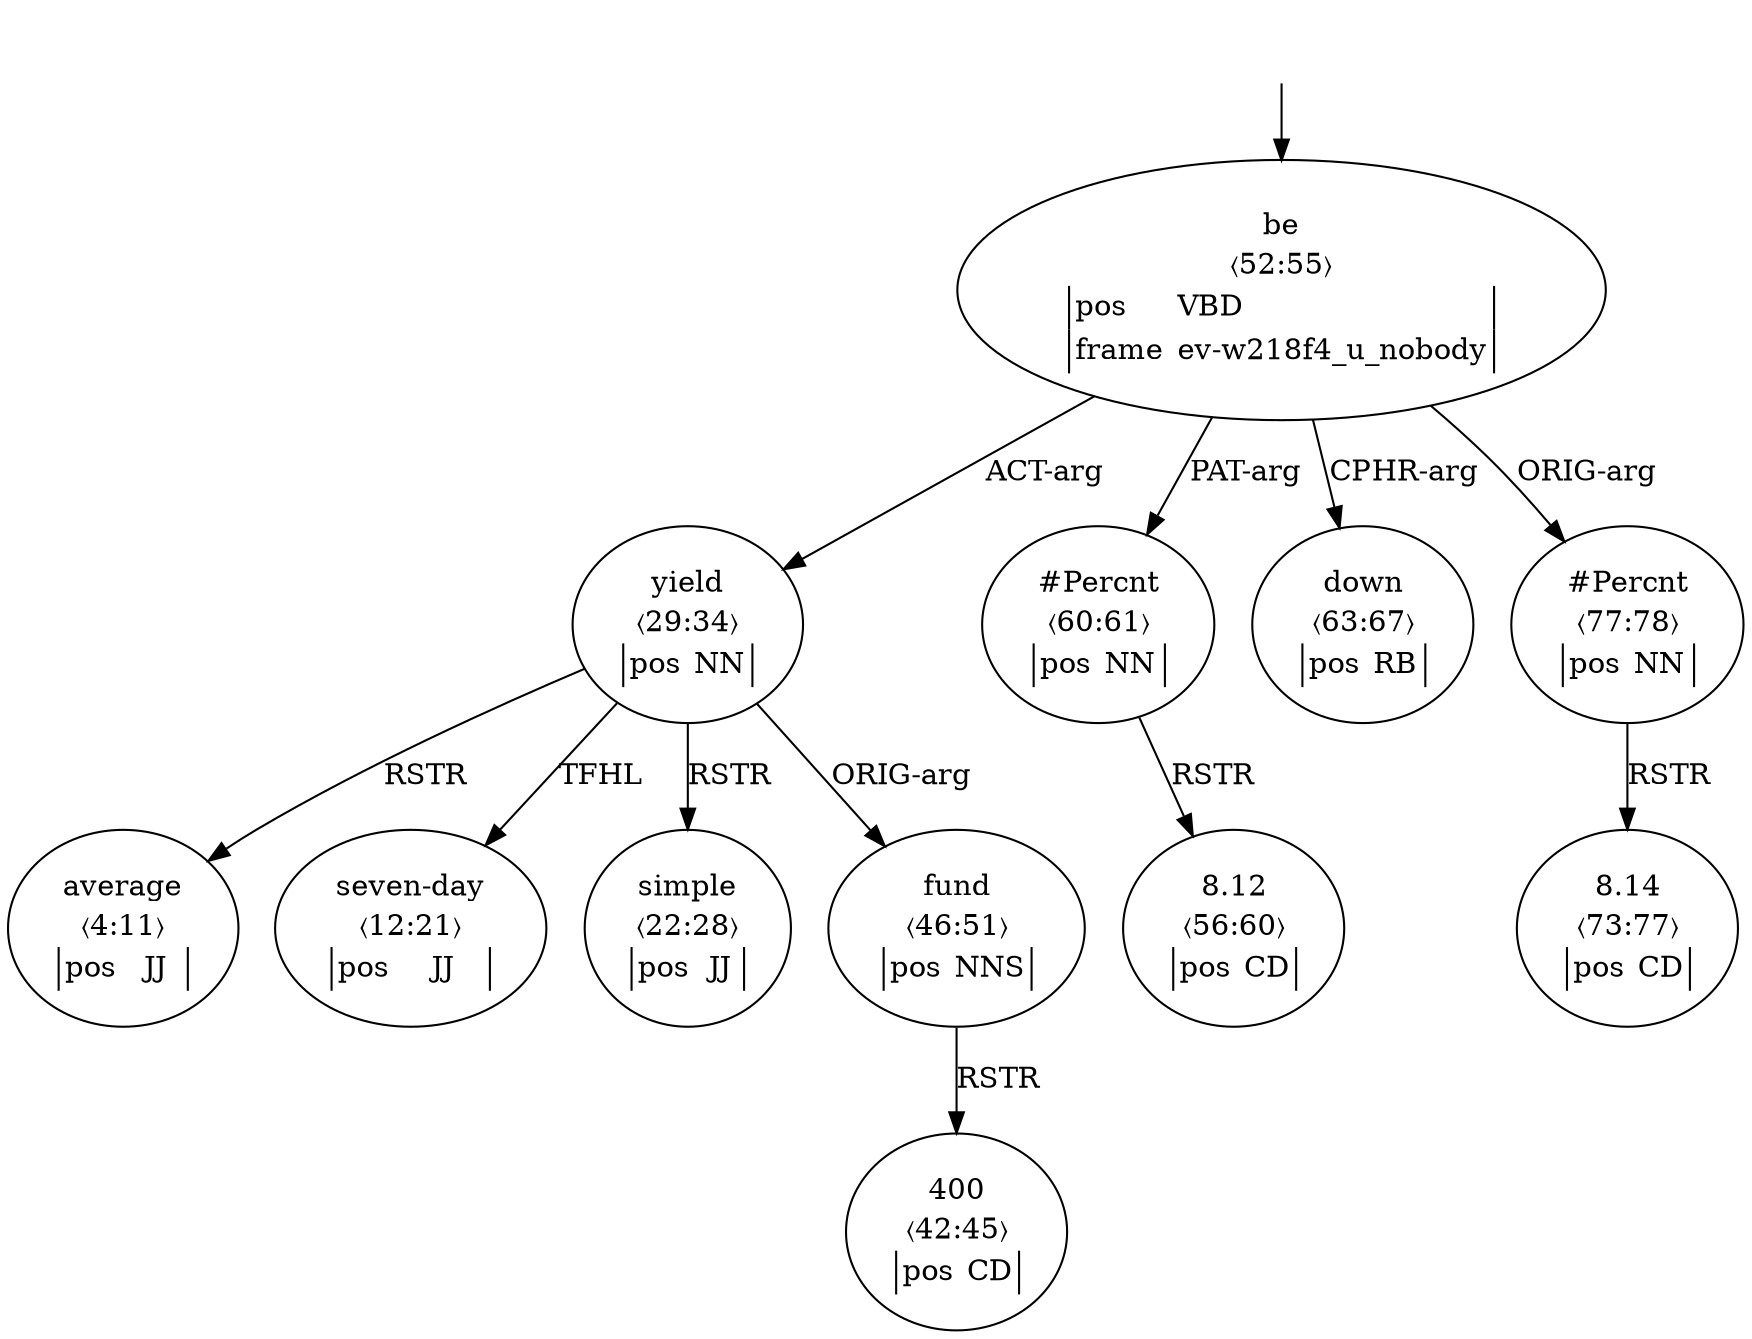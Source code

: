 digraph "20004016" {
  top [ style=invis ];
  top -> 9;
  1 [ label=<<table align="center" border="0" cellspacing="0"><tr><td colspan="2">average</td></tr><tr><td colspan="2">〈4:11〉</td></tr><tr><td sides="l" border="1" align="left">pos</td><td sides="r" border="1" align="left">JJ</td></tr></table>> ];
  2 [ label=<<table align="center" border="0" cellspacing="0"><tr><td colspan="2">seven-day</td></tr><tr><td colspan="2">〈12:21〉</td></tr><tr><td sides="l" border="1" align="left">pos</td><td sides="r" border="1" align="left">JJ</td></tr></table>> ];
  3 [ label=<<table align="center" border="0" cellspacing="0"><tr><td colspan="2">simple</td></tr><tr><td colspan="2">〈22:28〉</td></tr><tr><td sides="l" border="1" align="left">pos</td><td sides="r" border="1" align="left">JJ</td></tr></table>> ];
  4 [ label=<<table align="center" border="0" cellspacing="0"><tr><td colspan="2">yield</td></tr><tr><td colspan="2">〈29:34〉</td></tr><tr><td sides="l" border="1" align="left">pos</td><td sides="r" border="1" align="left">NN</td></tr></table>> ];
  7 [ label=<<table align="center" border="0" cellspacing="0"><tr><td colspan="2">400</td></tr><tr><td colspan="2">〈42:45〉</td></tr><tr><td sides="l" border="1" align="left">pos</td><td sides="r" border="1" align="left">CD</td></tr></table>> ];
  8 [ label=<<table align="center" border="0" cellspacing="0"><tr><td colspan="2">fund</td></tr><tr><td colspan="2">〈46:51〉</td></tr><tr><td sides="l" border="1" align="left">pos</td><td sides="r" border="1" align="left">NNS</td></tr></table>> ];
  9 [ label=<<table align="center" border="0" cellspacing="0"><tr><td colspan="2">be</td></tr><tr><td colspan="2">〈52:55〉</td></tr><tr><td sides="l" border="1" align="left">pos</td><td sides="r" border="1" align="left">VBD</td></tr><tr><td sides="l" border="1" align="left">frame</td><td sides="r" border="1" align="left">ev-w218f4_u_nobody</td></tr></table>> ];
  10 [ label=<<table align="center" border="0" cellspacing="0"><tr><td colspan="2">8.12</td></tr><tr><td colspan="2">〈56:60〉</td></tr><tr><td sides="l" border="1" align="left">pos</td><td sides="r" border="1" align="left">CD</td></tr></table>> ];
  11 [ label=<<table align="center" border="0" cellspacing="0"><tr><td colspan="2">#Percnt</td></tr><tr><td colspan="2">〈60:61〉</td></tr><tr><td sides="l" border="1" align="left">pos</td><td sides="r" border="1" align="left">NN</td></tr></table>> ];
  13 [ label=<<table align="center" border="0" cellspacing="0"><tr><td colspan="2">down</td></tr><tr><td colspan="2">〈63:67〉</td></tr><tr><td sides="l" border="1" align="left">pos</td><td sides="r" border="1" align="left">RB</td></tr></table>> ];
  15 [ label=<<table align="center" border="0" cellspacing="0"><tr><td colspan="2">8.14</td></tr><tr><td colspan="2">〈73:77〉</td></tr><tr><td sides="l" border="1" align="left">pos</td><td sides="r" border="1" align="left">CD</td></tr></table>> ];
  16 [ label=<<table align="center" border="0" cellspacing="0"><tr><td colspan="2">#Percnt</td></tr><tr><td colspan="2">〈77:78〉</td></tr><tr><td sides="l" border="1" align="left">pos</td><td sides="r" border="1" align="left">NN</td></tr></table>> ];
  9 -> 13 [ label="CPHR-arg" ];
  9 -> 11 [ label="PAT-arg" ];
  4 -> 2 [ label="TFHL" ];
  4 -> 3 [ label="RSTR" ];
  8 -> 7 [ label="RSTR" ];
  16 -> 15 [ label="RSTR" ];
  4 -> 8 [ label="ORIG-arg" ];
  4 -> 1 [ label="RSTR" ];
  9 -> 4 [ label="ACT-arg" ];
  11 -> 10 [ label="RSTR" ];
  9 -> 16 [ label="ORIG-arg" ];
}

